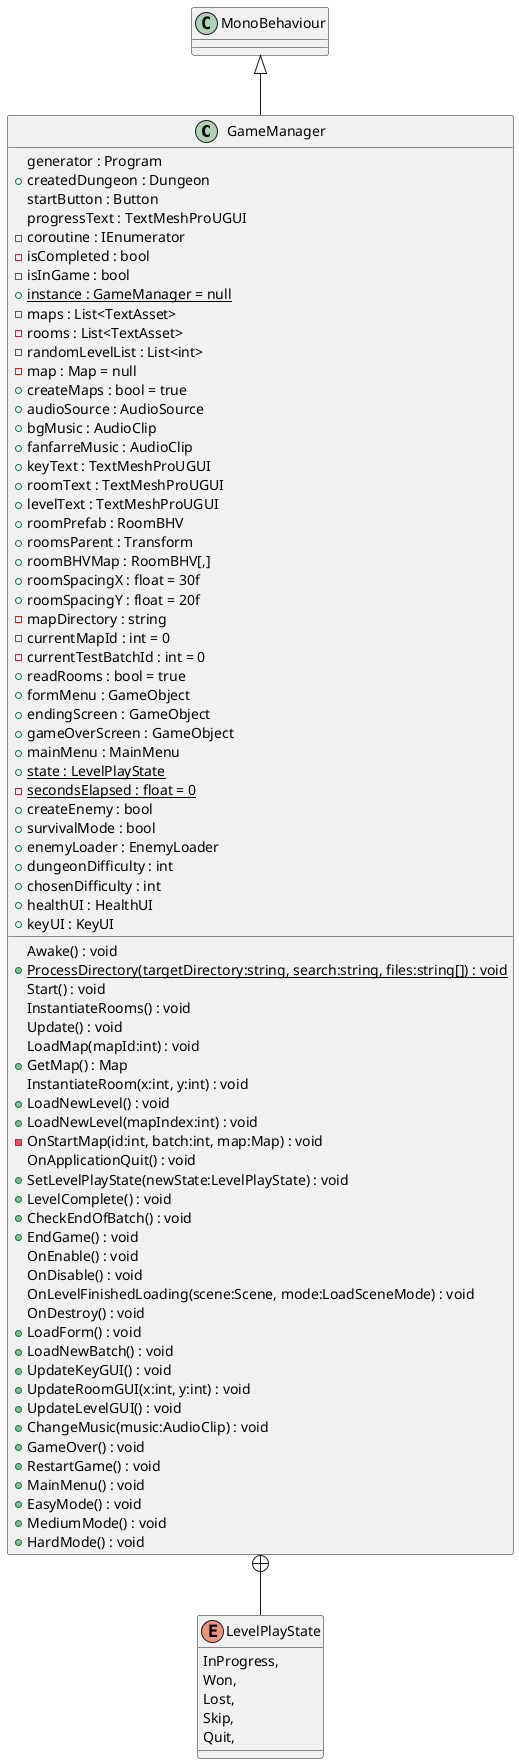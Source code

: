 @startuml
class GameManager {
    generator : Program
    + createdDungeon : Dungeon
    startButton : Button
    progressText : TextMeshProUGUI
    - coroutine : IEnumerator
    - isCompleted : bool
    - isInGame : bool
    + {static} instance : GameManager = null
    - maps : List<TextAsset>
    - rooms : List<TextAsset>
    - randomLevelList : List<int>
    - map : Map = null
    + createMaps : bool = true
    + audioSource : AudioSource
    + bgMusic : AudioClip
    + fanfarreMusic : AudioClip
    + keyText : TextMeshProUGUI
    + roomText : TextMeshProUGUI
    + levelText : TextMeshProUGUI
    + roomPrefab : RoomBHV
    + roomsParent : Transform
    + roomBHVMap : RoomBHV[,]
    + roomSpacingX : float = 30f
    + roomSpacingY : float = 20f
    - mapDirectory : string
    - currentMapId : int = 0
    - currentTestBatchId : int = 0
    + readRooms : bool = true
    + formMenu : GameObject
    + endingScreen : GameObject
    + gameOverScreen : GameObject
    + mainMenu : MainMenu
    + {static} state : LevelPlayState
    - {static} secondsElapsed : float = 0
    + createEnemy : bool
    + survivalMode : bool
    + enemyLoader : EnemyLoader
    + dungeonDifficulty : int
    + chosenDifficulty : int
    + healthUI : HealthUI
    + keyUI : KeyUI
    Awake() : void
    + {static} ProcessDirectory(targetDirectory:string, search:string, files:string[]) : void
    Start() : void
    InstantiateRooms() : void
    Update() : void
    LoadMap(mapId:int) : void
    + GetMap() : Map
    InstantiateRoom(x:int, y:int) : void
    + LoadNewLevel() : void
    + LoadNewLevel(mapIndex:int) : void
    - OnStartMap(id:int, batch:int, map:Map) : void
    OnApplicationQuit() : void
    + SetLevelPlayState(newState:LevelPlayState) : void
    + LevelComplete() : void
    + CheckEndOfBatch() : void
    + EndGame() : void
    OnEnable() : void
    OnDisable() : void
    OnLevelFinishedLoading(scene:Scene, mode:LoadSceneMode) : void
    OnDestroy() : void
    + LoadForm() : void
    + LoadNewBatch() : void
    + UpdateKeyGUI() : void
    + UpdateRoomGUI(x:int, y:int) : void
    + UpdateLevelGUI() : void
    + ChangeMusic(music:AudioClip) : void
    + GameOver() : void
    + RestartGame() : void
    + MainMenu() : void
    + EasyMode() : void
    + MediumMode() : void
    + HardMode() : void
}
enum LevelPlayState {
    InProgress,
    Won,
    Lost,
    Skip,
    Quit,
}
MonoBehaviour <|-- GameManager
GameManager +-- LevelPlayState
@enduml
